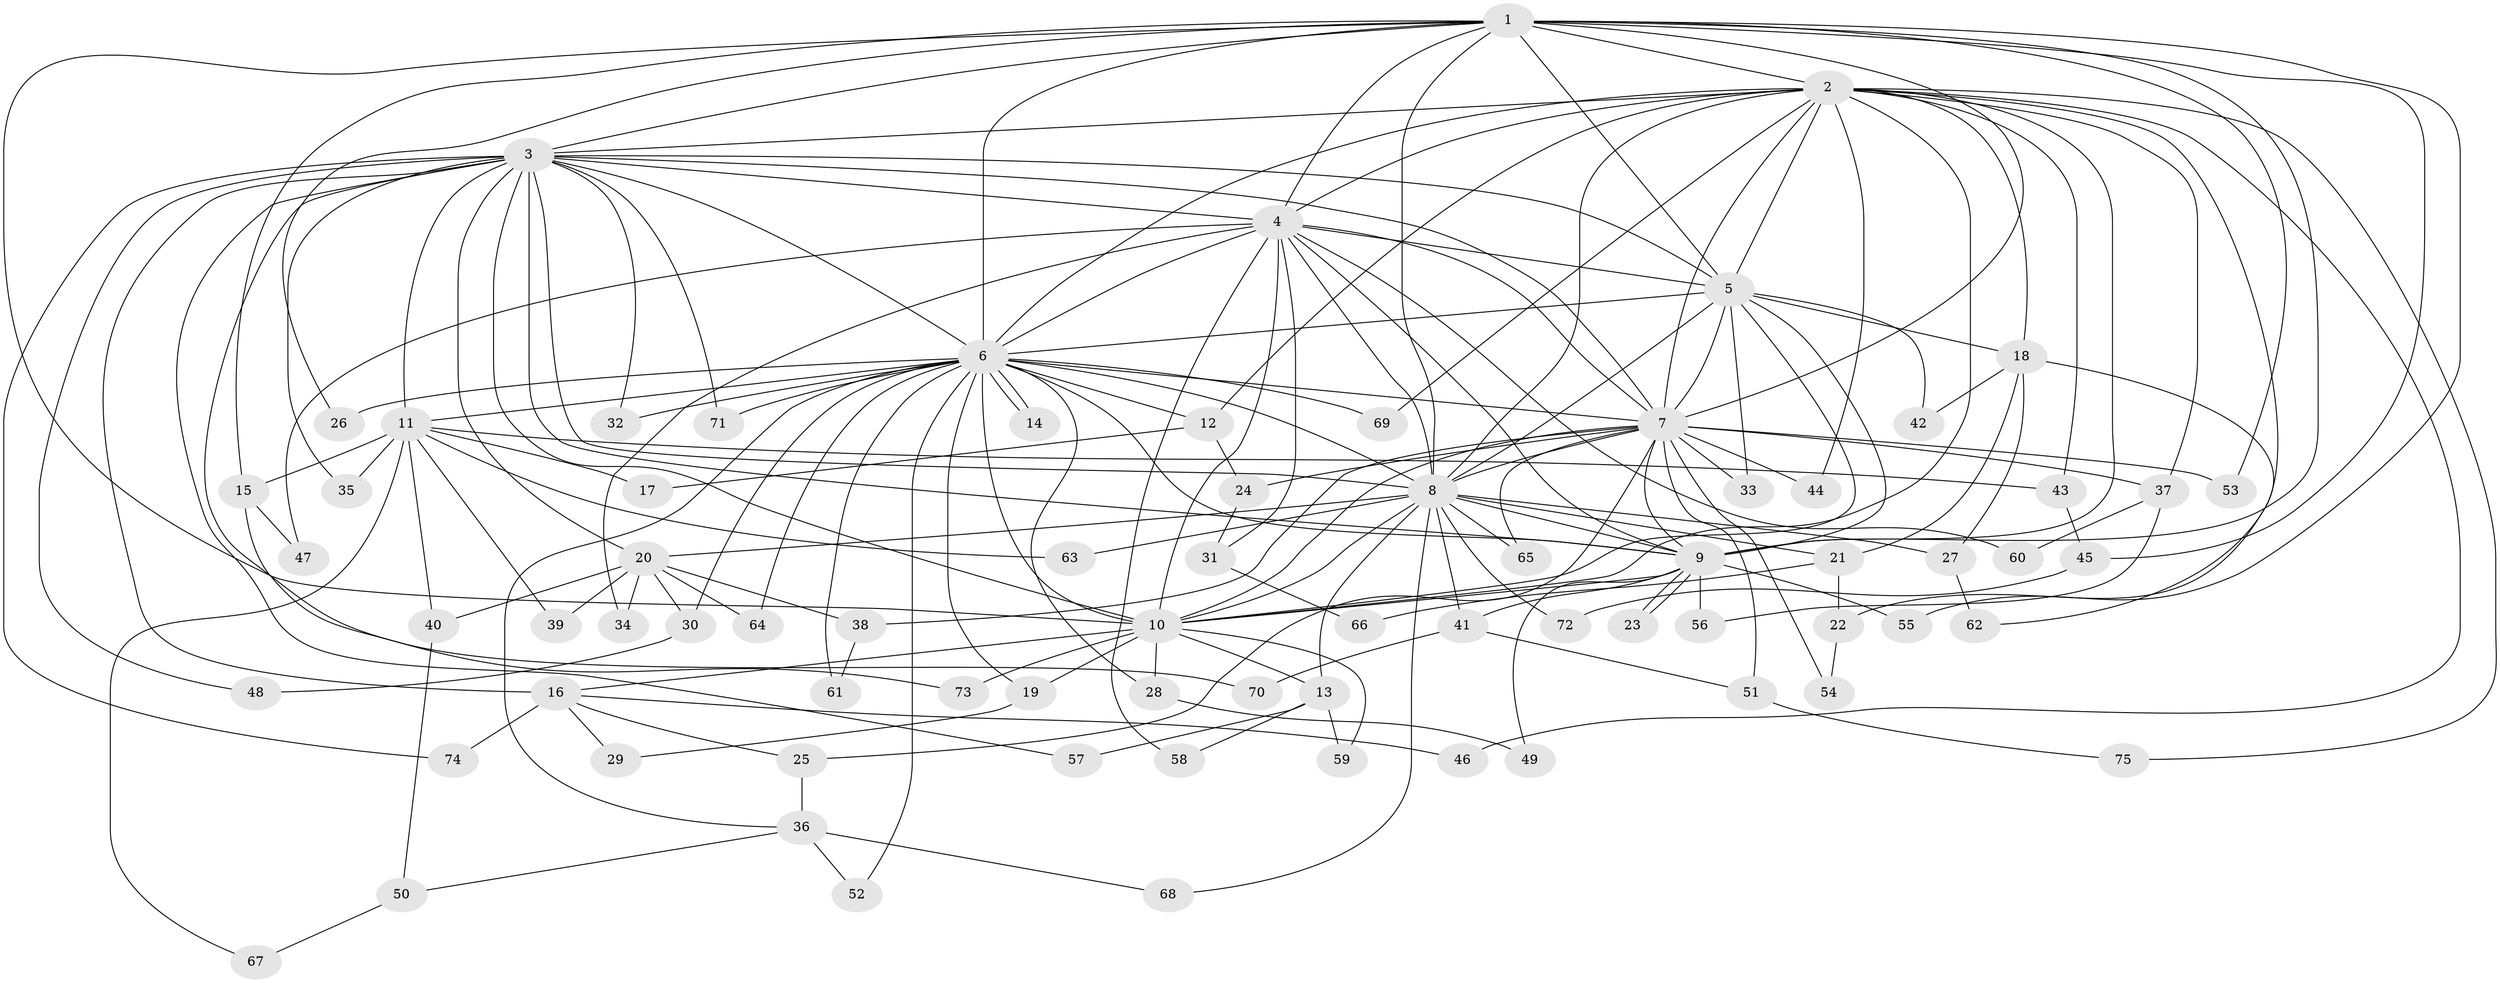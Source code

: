 // coarse degree distribution, {11: 0.05357142857142857, 15: 0.03571428571428571, 14: 0.017857142857142856, 20: 0.05357142857142857, 4: 0.08928571428571429, 5: 0.03571428571428571, 2: 0.48214285714285715, 6: 0.03571428571428571, 3: 0.16071428571428573, 1: 0.03571428571428571}
// Generated by graph-tools (version 1.1) at 2025/41/03/06/25 10:41:42]
// undirected, 75 vertices, 175 edges
graph export_dot {
graph [start="1"]
  node [color=gray90,style=filled];
  1;
  2;
  3;
  4;
  5;
  6;
  7;
  8;
  9;
  10;
  11;
  12;
  13;
  14;
  15;
  16;
  17;
  18;
  19;
  20;
  21;
  22;
  23;
  24;
  25;
  26;
  27;
  28;
  29;
  30;
  31;
  32;
  33;
  34;
  35;
  36;
  37;
  38;
  39;
  40;
  41;
  42;
  43;
  44;
  45;
  46;
  47;
  48;
  49;
  50;
  51;
  52;
  53;
  54;
  55;
  56;
  57;
  58;
  59;
  60;
  61;
  62;
  63;
  64;
  65;
  66;
  67;
  68;
  69;
  70;
  71;
  72;
  73;
  74;
  75;
  1 -- 2;
  1 -- 3;
  1 -- 4;
  1 -- 5;
  1 -- 6;
  1 -- 7;
  1 -- 8;
  1 -- 9;
  1 -- 10;
  1 -- 15;
  1 -- 26;
  1 -- 45;
  1 -- 53;
  1 -- 55;
  2 -- 3;
  2 -- 4;
  2 -- 5;
  2 -- 6;
  2 -- 7;
  2 -- 8;
  2 -- 9;
  2 -- 10;
  2 -- 12;
  2 -- 18;
  2 -- 22;
  2 -- 37;
  2 -- 43;
  2 -- 44;
  2 -- 46;
  2 -- 69;
  2 -- 75;
  3 -- 4;
  3 -- 5;
  3 -- 6;
  3 -- 7;
  3 -- 8;
  3 -- 9;
  3 -- 10;
  3 -- 11;
  3 -- 16;
  3 -- 20;
  3 -- 32;
  3 -- 35;
  3 -- 48;
  3 -- 57;
  3 -- 70;
  3 -- 71;
  3 -- 74;
  4 -- 5;
  4 -- 6;
  4 -- 7;
  4 -- 8;
  4 -- 9;
  4 -- 10;
  4 -- 31;
  4 -- 34;
  4 -- 47;
  4 -- 58;
  4 -- 60;
  5 -- 6;
  5 -- 7;
  5 -- 8;
  5 -- 9;
  5 -- 10;
  5 -- 18;
  5 -- 33;
  5 -- 42;
  6 -- 7;
  6 -- 8;
  6 -- 9;
  6 -- 10;
  6 -- 11;
  6 -- 12;
  6 -- 14;
  6 -- 14;
  6 -- 19;
  6 -- 26;
  6 -- 28;
  6 -- 30;
  6 -- 32;
  6 -- 36;
  6 -- 52;
  6 -- 61;
  6 -- 64;
  6 -- 69;
  6 -- 71;
  7 -- 8;
  7 -- 9;
  7 -- 10;
  7 -- 24;
  7 -- 25;
  7 -- 33;
  7 -- 37;
  7 -- 38;
  7 -- 44;
  7 -- 51;
  7 -- 53;
  7 -- 54;
  7 -- 65;
  8 -- 9;
  8 -- 10;
  8 -- 13;
  8 -- 20;
  8 -- 21;
  8 -- 27;
  8 -- 41;
  8 -- 63;
  8 -- 65;
  8 -- 68;
  8 -- 72;
  9 -- 10;
  9 -- 23;
  9 -- 23;
  9 -- 41;
  9 -- 49;
  9 -- 55;
  9 -- 56;
  10 -- 13;
  10 -- 16;
  10 -- 19;
  10 -- 28;
  10 -- 59;
  10 -- 73;
  11 -- 15;
  11 -- 17;
  11 -- 35;
  11 -- 39;
  11 -- 40;
  11 -- 43;
  11 -- 63;
  11 -- 67;
  12 -- 17;
  12 -- 24;
  13 -- 57;
  13 -- 58;
  13 -- 59;
  15 -- 47;
  15 -- 73;
  16 -- 25;
  16 -- 29;
  16 -- 46;
  16 -- 74;
  18 -- 21;
  18 -- 27;
  18 -- 42;
  18 -- 62;
  19 -- 29;
  20 -- 30;
  20 -- 34;
  20 -- 38;
  20 -- 39;
  20 -- 40;
  20 -- 64;
  21 -- 22;
  21 -- 66;
  22 -- 54;
  24 -- 31;
  25 -- 36;
  27 -- 62;
  28 -- 49;
  30 -- 48;
  31 -- 66;
  36 -- 50;
  36 -- 52;
  36 -- 68;
  37 -- 56;
  37 -- 60;
  38 -- 61;
  40 -- 50;
  41 -- 51;
  41 -- 70;
  43 -- 45;
  45 -- 72;
  50 -- 67;
  51 -- 75;
}
